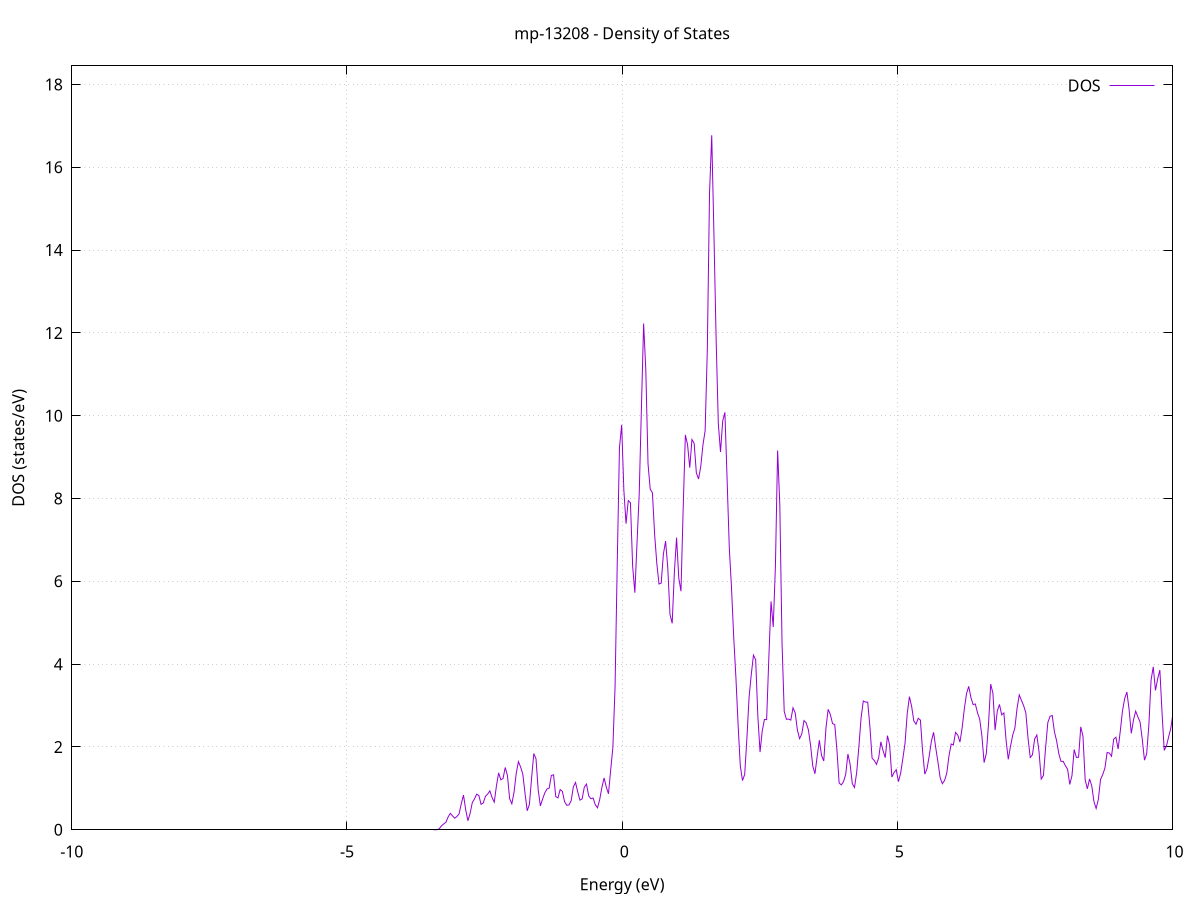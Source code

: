 set title 'mp-13208 - Density of States'
set xlabel 'Energy (eV)'
set ylabel 'DOS (states/eV)'
set grid
set xrange [-10:10]
set yrange [0:18.448]
set xzeroaxis lt -1
set terminal png size 800,600
set output 'mp-13208_dos_gnuplot.png'
plot '-' using 1:2 with lines title 'DOS'
-41.360000 0.000000
-41.320100 0.000000
-41.280200 0.000000
-41.240300 0.000000
-41.200400 0.000000
-41.160500 0.000000
-41.120600 0.000000
-41.080600 0.000000
-41.040700 0.000000
-41.000800 0.000000
-40.960900 0.000000
-40.921000 0.000000
-40.881100 0.000000
-40.841200 0.000000
-40.801200 0.000000
-40.761300 0.000000
-40.721400 0.000000
-40.681500 0.000000
-40.641600 0.000000
-40.601700 0.000000
-40.561800 0.000000
-40.521800 0.000000
-40.481900 0.000000
-40.442000 0.000000
-40.402100 0.000000
-40.362200 0.000000
-40.322300 0.000000
-40.282400 0.000000
-40.242400 0.000000
-40.202500 0.000000
-40.162600 0.000000
-40.122700 0.000000
-40.082800 0.000000
-40.042900 0.000000
-40.003000 0.000000
-39.963000 0.000000
-39.923100 0.000000
-39.883200 0.000000
-39.843300 0.000000
-39.803400 0.000000
-39.763500 0.000000
-39.723600 0.000000
-39.683600 0.000000
-39.643700 0.000000
-39.603800 0.000000
-39.563900 0.000000
-39.524000 0.000000
-39.484100 0.000000
-39.444200 0.000000
-39.404200 0.000000
-39.364300 0.000000
-39.324400 0.000000
-39.284500 0.000000
-39.244600 0.000000
-39.204700 0.000000
-39.164800 0.000000
-39.124800 0.000000
-39.084900 0.000000
-39.045000 0.000000
-39.005100 0.000000
-38.965200 0.000000
-38.925300 0.000000
-38.885400 0.000000
-38.845400 0.000000
-38.805500 0.000000
-38.765600 0.000000
-38.725700 0.000000
-38.685800 0.000000
-38.645900 0.000000
-38.606000 0.000000
-38.566000 0.000000
-38.526100 0.000000
-38.486200 0.000000
-38.446300 0.000000
-38.406400 0.000000
-38.366500 0.000000
-38.326600 0.000000
-38.286600 0.000000
-38.246700 0.000000
-38.206800 0.000000
-38.166900 0.000000
-38.127000 0.000000
-38.087100 0.000000
-38.047200 0.000000
-38.007200 0.000000
-37.967300 0.000000
-37.927400 0.000000
-37.887500 0.000400
-37.847600 0.047000
-37.807700 1.753900
-37.767800 20.888000
-37.727800 86.888800
-37.687900 150.830100
-37.648000 151.873200
-37.608100 120.486200
-37.568200 57.242300
-37.528300 10.621700
-37.488400 0.644400
-37.448400 0.012000
-37.408500 0.000100
-37.368600 0.000000
-37.328700 0.000000
-37.288800 0.000000
-37.248900 0.000000
-37.209000 0.000000
-37.169000 0.000000
-37.129100 0.000000
-37.089200 0.000000
-37.049300 0.000000
-37.009400 0.000000
-36.969500 0.000000
-36.929600 0.000000
-36.889600 0.000000
-36.849700 0.000000
-36.809800 0.000000
-36.769900 0.000000
-36.730000 0.000000
-36.690100 0.000000
-36.650200 0.000000
-36.610200 0.000000
-36.570300 0.000000
-36.530400 0.000000
-36.490500 0.000000
-36.450600 0.000000
-36.410700 0.000000
-36.370800 0.000000
-36.330800 0.000000
-36.290900 0.000000
-36.251000 0.000000
-36.211100 0.000000
-36.171200 0.000000
-36.131300 0.000000
-36.091400 0.000000
-36.051400 0.000000
-36.011500 0.000000
-35.971600 0.000000
-35.931700 0.000000
-35.891800 0.000000
-35.851900 0.000000
-35.812000 0.000000
-35.772000 0.000000
-35.732100 0.000000
-35.692200 0.000000
-35.652300 0.000000
-35.612400 0.000000
-35.572500 0.000000
-35.532600 0.000000
-35.492600 0.000000
-35.452700 0.000000
-35.412800 0.000000
-35.372900 0.000000
-35.333000 0.000000
-35.293100 0.000000
-35.253200 0.000000
-35.213200 0.000000
-35.173300 0.000000
-35.133400 0.000000
-35.093500 0.000000
-35.053600 0.000000
-35.013700 0.000000
-34.973800 0.000000
-34.933800 0.000000
-34.893900 0.000000
-34.854000 0.000000
-34.814100 0.000000
-34.774200 0.000000
-34.734300 0.000000
-34.694400 0.000000
-34.654400 0.000000
-34.614500 0.000000
-34.574600 0.000000
-34.534700 0.000000
-34.494800 0.000000
-34.454900 0.000000
-34.415000 0.000000
-34.375000 0.000000
-34.335100 0.000000
-34.295200 0.000000
-34.255300 0.000000
-34.215400 0.000000
-34.175500 0.000000
-34.135600 0.000000
-34.095600 0.000000
-34.055700 0.000000
-34.015800 0.000000
-33.975900 0.000000
-33.936000 0.000000
-33.896100 0.000000
-33.856200 0.000000
-33.816200 0.000000
-33.776300 0.000000
-33.736400 0.000000
-33.696500 0.000000
-33.656600 0.000000
-33.616700 0.000000
-33.576800 0.000000
-33.536800 0.000000
-33.496900 0.000000
-33.457000 0.000000
-33.417100 0.000000
-33.377200 0.000000
-33.337300 0.000000
-33.297400 0.000000
-33.257400 0.000000
-33.217500 0.000000
-33.177600 0.000000
-33.137700 0.000000
-33.097800 0.000000
-33.057900 0.000000
-33.018000 0.000000
-32.978000 0.000000
-32.938100 0.000000
-32.898200 0.000000
-32.858300 0.000000
-32.818400 0.000000
-32.778500 0.000000
-32.738600 0.000000
-32.698600 0.000000
-32.658700 0.000000
-32.618800 0.000000
-32.578900 0.000000
-32.539000 0.000000
-32.499100 0.000000
-32.459200 0.000000
-32.419200 0.000000
-32.379300 0.000000
-32.339400 0.000000
-32.299500 0.000000
-32.259600 0.000000
-32.219700 0.000000
-32.179800 0.000000
-32.139800 0.000000
-32.099900 0.000000
-32.060000 0.000000
-32.020100 0.000000
-31.980200 0.000000
-31.940300 0.000000
-31.900400 0.000000
-31.860400 0.000000
-31.820500 0.000000
-31.780600 0.000000
-31.740700 0.000000
-31.700800 0.000000
-31.660900 0.000000
-31.621000 0.000000
-31.581000 0.000000
-31.541100 0.000000
-31.501200 0.000000
-31.461300 0.000000
-31.421400 0.000000
-31.381500 0.000000
-31.341600 0.000000
-31.301600 0.000000
-31.261700 0.000000
-31.221800 0.000000
-31.181900 0.000000
-31.142000 0.000000
-31.102100 0.000000
-31.062200 0.000000
-31.022200 0.000000
-30.982300 0.000000
-30.942400 0.000000
-30.902500 0.000000
-30.862600 0.000000
-30.822700 0.000000
-30.782800 0.000000
-30.742800 0.000000
-30.702900 0.000000
-30.663000 0.000000
-30.623100 0.000000
-30.583200 0.000000
-30.543300 0.000000
-30.503400 0.000000
-30.463400 0.000000
-30.423500 0.000000
-30.383600 0.000000
-30.343700 0.000000
-30.303800 0.000000
-30.263900 0.000000
-30.224000 0.000000
-30.184000 0.000000
-30.144100 0.000000
-30.104200 0.000000
-30.064300 0.000000
-30.024400 0.000000
-29.984500 0.000000
-29.944600 0.000000
-29.904600 0.000000
-29.864700 0.000000
-29.824800 0.000000
-29.784900 0.000000
-29.745000 0.000000
-29.705100 0.000000
-29.665200 0.000000
-29.625200 0.000000
-29.585300 0.000000
-29.545400 0.000000
-29.505500 0.000000
-29.465600 0.000000
-29.425700 0.000000
-29.385800 0.000000
-29.345800 0.000000
-29.305900 0.000000
-29.266000 0.000000
-29.226100 0.000000
-29.186200 0.000000
-29.146300 0.000000
-29.106400 0.000000
-29.066400 0.000000
-29.026500 0.000000
-28.986600 0.000000
-28.946700 0.000000
-28.906800 0.000000
-28.866900 0.000000
-28.827000 0.000000
-28.787000 0.000000
-28.747100 0.000000
-28.707200 0.000000
-28.667300 0.000000
-28.627400 0.000000
-28.587500 0.000000
-28.547600 0.000000
-28.507600 0.000000
-28.467700 0.000000
-28.427800 0.000000
-28.387900 0.000000
-28.348000 0.000000
-28.308100 0.000000
-28.268200 0.000000
-28.228200 0.000000
-28.188300 0.000000
-28.148400 0.000000
-28.108500 0.000000
-28.068600 0.000000
-28.028700 0.000000
-27.988800 0.000000
-27.948800 0.000000
-27.908900 0.000000
-27.869000 0.000000
-27.829100 0.000000
-27.789200 0.000000
-27.749300 0.000000
-27.709400 0.000000
-27.669400 0.000000
-27.629500 0.000000
-27.589600 0.000000
-27.549700 0.000000
-27.509800 0.000000
-27.469900 0.000000
-27.430000 0.000000
-27.390000 0.000000
-27.350100 0.000000
-27.310200 0.000000
-27.270300 0.000000
-27.230400 0.000000
-27.190500 0.000000
-27.150600 0.000000
-27.110600 0.000000
-27.070700 0.000000
-27.030800 0.000000
-26.990900 0.000000
-26.951000 0.000000
-26.911100 0.000000
-26.871200 0.000000
-26.831200 0.000000
-26.791300 0.000000
-26.751400 0.000000
-26.711500 0.000000
-26.671600 0.000000
-26.631700 0.000000
-26.591800 0.000000
-26.551800 0.000000
-26.511900 0.000000
-26.472000 0.000000
-26.432100 0.000000
-26.392200 0.000000
-26.352300 0.000000
-26.312400 0.000000
-26.272400 0.000000
-26.232500 0.000000
-26.192600 0.000000
-26.152700 0.000000
-26.112800 0.000000
-26.072900 0.000000
-26.033000 0.000000
-25.993000 0.000000
-25.953100 0.000000
-25.913200 0.000000
-25.873300 0.000000
-25.833400 0.000000
-25.793500 0.000000
-25.753600 0.000000
-25.713600 0.000000
-25.673700 0.000000
-25.633800 0.000000
-25.593900 0.000000
-25.554000 0.000000
-25.514100 0.000000
-25.474200 0.000000
-25.434200 0.000000
-25.394300 0.000000
-25.354400 0.000000
-25.314500 0.000000
-25.274600 0.000000
-25.234700 0.000000
-25.194800 0.000000
-25.154800 0.000000
-25.114900 0.000000
-25.075000 0.000000
-25.035100 0.000000
-24.995200 0.000000
-24.955300 0.000000
-24.915400 0.000000
-24.875400 0.000000
-24.835500 0.000000
-24.795600 0.000000
-24.755700 0.000000
-24.715800 0.000000
-24.675900 0.000000
-24.636000 0.000000
-24.596000 0.000000
-24.556100 0.000000
-24.516200 0.000000
-24.476300 0.000000
-24.436400 0.000000
-24.396500 0.000000
-24.356600 0.000000
-24.316600 0.000000
-24.276700 0.000000
-24.236800 0.000000
-24.196900 0.000000
-24.157000 0.000000
-24.117100 0.000000
-24.077200 0.000000
-24.037200 0.000000
-23.997300 0.000000
-23.957400 0.000000
-23.917500 0.000000
-23.877600 0.000000
-23.837700 0.000000
-23.797800 0.000000
-23.757800 0.000000
-23.717900 0.000000
-23.678000 0.000000
-23.638100 0.000000
-23.598200 0.000000
-23.558300 0.000000
-23.518400 0.000000
-23.478400 0.000000
-23.438500 0.000000
-23.398600 0.000000
-23.358700 0.000000
-23.318800 0.000000
-23.278900 0.000000
-23.239000 0.000000
-23.199000 0.000000
-23.159100 0.000000
-23.119200 0.000000
-23.079300 0.000000
-23.039400 0.000000
-22.999500 0.000000
-22.959600 0.000000
-22.919600 0.000000
-22.879700 0.000000
-22.839800 0.000000
-22.799900 0.000000
-22.760000 0.000000
-22.720100 0.000000
-22.680200 0.000000
-22.640200 0.000000
-22.600300 0.000000
-22.560400 0.000000
-22.520500 0.000000
-22.480600 0.000000
-22.440700 0.000000
-22.400800 0.000000
-22.360800 0.000000
-22.320900 0.000000
-22.281000 0.000000
-22.241100 0.000000
-22.201200 0.000000
-22.161300 0.000000
-22.121400 0.000000
-22.081400 0.000000
-22.041500 0.000000
-22.001600 0.000000
-21.961700 0.000000
-21.921800 0.000000
-21.881900 0.000000
-21.842000 0.000000
-21.802000 0.000000
-21.762100 0.000000
-21.722200 0.000000
-21.682300 0.000000
-21.642400 0.000000
-21.602500 0.000000
-21.562600 0.000000
-21.522600 0.000000
-21.482700 0.000000
-21.442800 0.000000
-21.402900 0.000000
-21.363000 0.000000
-21.323100 0.000000
-21.283200 0.000000
-21.243200 0.000000
-21.203300 0.000000
-21.163400 0.000000
-21.123500 0.000000
-21.083600 0.000000
-21.043700 0.000000
-21.003800 0.000000
-20.963800 0.000000
-20.923900 0.000000
-20.884000 0.000000
-20.844100 0.000000
-20.804200 0.000000
-20.764300 0.000000
-20.724400 0.000000
-20.684400 0.000000
-20.644500 0.000000
-20.604600 0.000000
-20.564700 0.000000
-20.524800 0.000000
-20.484900 0.000000
-20.445000 0.000000
-20.405000 0.000000
-20.365100 0.000000
-20.325200 0.000000
-20.285300 0.000000
-20.245400 0.000000
-20.205500 0.000000
-20.165600 0.000000
-20.125600 0.000000
-20.085700 0.000000
-20.045800 0.000000
-20.005900 0.000000
-19.966000 0.000000
-19.926100 0.000000
-19.886200 0.000000
-19.846200 0.000000
-19.806300 0.000000
-19.766400 0.000000
-19.726500 0.000000
-19.686600 0.000000
-19.646700 0.000000
-19.606800 0.000000
-19.566800 0.000000
-19.526900 0.000000
-19.487000 0.000000
-19.447100 0.000000
-19.407200 0.000000
-19.367300 0.000000
-19.327400 0.000000
-19.287400 0.000000
-19.247500 0.000000
-19.207600 0.000000
-19.167700 0.000000
-19.127800 0.000000
-19.087900 0.000000
-19.048000 0.000000
-19.008000 0.000000
-18.968100 0.000000
-18.928200 0.000000
-18.888300 0.000000
-18.848400 0.000000
-18.808500 0.000000
-18.768600 0.000000
-18.728600 0.000000
-18.688700 0.000000
-18.648800 0.000000
-18.608900 0.000000
-18.569000 0.000000
-18.529100 0.000000
-18.489200 0.000000
-18.449200 0.000000
-18.409300 0.000000
-18.369400 0.000000
-18.329500 0.000000
-18.289600 0.000000
-18.249700 0.000000
-18.209800 0.000000
-18.169800 0.000000
-18.129900 0.000000
-18.090000 0.000000
-18.050100 0.000000
-18.010200 0.000000
-17.970300 0.000000
-17.930400 0.000000
-17.890400 0.000000
-17.850500 0.000000
-17.810600 0.000000
-17.770700 0.000000
-17.730800 0.000000
-17.690900 0.000000
-17.651000 0.000000
-17.611000 0.000000
-17.571100 0.000000
-17.531200 0.000000
-17.491300 0.000000
-17.451400 0.000000
-17.411500 0.000000
-17.371600 0.000000
-17.331600 0.000000
-17.291700 0.000000
-17.251800 0.000000
-17.211900 0.000000
-17.172000 0.000000
-17.132100 0.000000
-17.092200 0.000000
-17.052200 0.000000
-17.012300 0.000000
-16.972400 0.000000
-16.932500 0.000000
-16.892600 0.000000
-16.852700 0.000000
-16.812800 0.000000
-16.772800 0.000000
-16.732900 0.000000
-16.693000 0.000000
-16.653100 0.000000
-16.613200 0.000000
-16.573300 0.000000
-16.533400 0.000000
-16.493400 0.000000
-16.453500 0.000000
-16.413600 0.000000
-16.373700 0.000000
-16.333800 0.000000
-16.293900 0.000000
-16.254000 0.000000
-16.214000 0.000000
-16.174100 0.000000
-16.134200 0.000000
-16.094300 0.000000
-16.054400 0.000000
-16.014500 0.000000
-15.974600 0.000000
-15.934600 0.000000
-15.894700 0.000000
-15.854800 0.000000
-15.814900 0.000000
-15.775000 0.000000
-15.735100 0.000000
-15.695200 0.000000
-15.655200 0.000000
-15.615300 0.000000
-15.575400 0.000000
-15.535500 0.000000
-15.495600 0.000000
-15.455700 0.000000
-15.415800 0.000000
-15.375800 0.000000
-15.335900 0.000000
-15.296000 0.000000
-15.256100 0.000000
-15.216200 0.000000
-15.176300 0.000000
-15.136400 0.000000
-15.096400 0.000000
-15.056500 0.000000
-15.016600 0.000000
-14.976700 0.000000
-14.936800 0.000000
-14.896900 0.000000
-14.857000 0.000000
-14.817000 0.000000
-14.777100 0.000000
-14.737200 0.000000
-14.697300 0.000000
-14.657400 0.000000
-14.617500 0.000000
-14.577600 0.000000
-14.537600 0.000000
-14.497700 0.000000
-14.457800 0.000000
-14.417900 0.000000
-14.378000 0.000000
-14.338100 0.000000
-14.298200 0.000000
-14.258200 0.000000
-14.218300 0.000000
-14.178400 0.000000
-14.138500 0.000000
-14.098600 0.000000
-14.058700 0.000000
-14.018800 0.000000
-13.978800 0.000000
-13.938900 0.000000
-13.899000 0.000000
-13.859100 0.000000
-13.819200 0.000000
-13.779300 0.000000
-13.739400 0.000000
-13.699400 0.000000
-13.659500 0.000000
-13.619600 0.000000
-13.579700 0.000000
-13.539800 0.000000
-13.499900 0.000000
-13.460000 0.000000
-13.420000 0.000000
-13.380100 0.000000
-13.340200 0.000000
-13.300300 0.000000
-13.260400 0.000000
-13.220500 0.000000
-13.180600 0.000000
-13.140600 0.000000
-13.100700 0.000000
-13.060800 0.000000
-13.020900 0.000000
-12.981000 0.000000
-12.941100 0.000000
-12.901200 0.000000
-12.861200 0.000000
-12.821300 0.000000
-12.781400 0.000000
-12.741500 0.000000
-12.701600 0.000000
-12.661700 0.000000
-12.621800 0.000000
-12.581800 0.000000
-12.541900 0.000000
-12.502000 0.000000
-12.462100 0.000000
-12.422200 0.000000
-12.382300 0.000000
-12.342400 0.000000
-12.302400 0.000000
-12.262500 0.000000
-12.222600 0.000000
-12.182700 0.000000
-12.142800 0.000000
-12.102900 0.000000
-12.063000 0.000000
-12.023000 0.000000
-11.983100 0.000000
-11.943200 0.000000
-11.903300 0.000000
-11.863400 0.000000
-11.823500 0.000000
-11.783600 0.000000
-11.743600 0.000000
-11.703700 0.000000
-11.663800 0.000000
-11.623900 0.000000
-11.584000 0.000000
-11.544100 0.000000
-11.504200 0.000000
-11.464200 0.000000
-11.424300 0.000000
-11.384400 0.000000
-11.344500 0.000000
-11.304600 0.000000
-11.264700 0.000000
-11.224800 0.000000
-11.184800 0.000000
-11.144900 0.000000
-11.105000 0.000000
-11.065100 0.000000
-11.025200 0.000000
-10.985300 0.000000
-10.945300 0.000000
-10.905400 0.000000
-10.865500 0.000000
-10.825600 0.000000
-10.785700 0.000000
-10.745800 0.000000
-10.705900 0.000000
-10.665900 0.000000
-10.626000 0.000000
-10.586100 0.000000
-10.546200 0.000000
-10.506300 0.000000
-10.466400 0.000000
-10.426500 0.000000
-10.386500 0.000000
-10.346600 0.000000
-10.306700 0.000000
-10.266800 0.000000
-10.226900 0.000000
-10.187000 0.000000
-10.147100 0.000000
-10.107100 0.000000
-10.067200 0.000000
-10.027300 0.000000
-9.987400 0.000000
-9.947500 0.000000
-9.907600 0.000000
-9.867700 0.000000
-9.827700 0.000000
-9.787800 0.000000
-9.747900 0.000000
-9.708000 0.000000
-9.668100 0.000000
-9.628200 0.000000
-9.588300 0.000000
-9.548300 0.000000
-9.508400 0.000000
-9.468500 0.000000
-9.428600 0.000000
-9.388700 0.000000
-9.348800 0.000000
-9.308900 0.000000
-9.268900 0.000000
-9.229000 0.000000
-9.189100 0.000000
-9.149200 0.000000
-9.109300 0.000000
-9.069400 0.000000
-9.029500 0.000000
-8.989500 0.000000
-8.949600 0.000000
-8.909700 0.000000
-8.869800 0.000000
-8.829900 0.000000
-8.790000 0.000000
-8.750100 0.000000
-8.710100 0.000000
-8.670200 0.000000
-8.630300 0.000000
-8.590400 0.000000
-8.550500 0.000000
-8.510600 0.000000
-8.470700 0.000000
-8.430700 0.000000
-8.390800 0.000000
-8.350900 0.000000
-8.311000 0.000000
-8.271100 0.000000
-8.231200 0.000000
-8.191300 0.000000
-8.151300 0.000000
-8.111400 0.000000
-8.071500 0.000000
-8.031600 0.000000
-7.991700 0.000000
-7.951800 0.000000
-7.911900 0.000000
-7.871900 0.000000
-7.832000 0.000000
-7.792100 0.000000
-7.752200 0.000000
-7.712300 0.000000
-7.672400 0.000000
-7.632500 0.000000
-7.592500 0.000000
-7.552600 0.000000
-7.512700 0.000000
-7.472800 0.000000
-7.432900 0.000000
-7.393000 0.000000
-7.353100 0.000000
-7.313100 0.000000
-7.273200 0.000000
-7.233300 0.000000
-7.193400 0.000000
-7.153500 0.000000
-7.113600 0.000000
-7.073700 0.000000
-7.033700 0.000000
-6.993800 0.000000
-6.953900 0.000000
-6.914000 0.000000
-6.874100 0.000000
-6.834200 0.000000
-6.794300 0.000000
-6.754300 0.000000
-6.714400 0.000000
-6.674500 0.000000
-6.634600 0.000000
-6.594700 0.000000
-6.554800 0.000000
-6.514900 0.000000
-6.474900 0.000000
-6.435000 0.000000
-6.395100 0.000000
-6.355200 0.000000
-6.315300 0.000000
-6.275400 0.000000
-6.235500 0.000000
-6.195500 0.000000
-6.155600 0.000000
-6.115700 0.000000
-6.075800 0.000000
-6.035900 0.000000
-5.996000 0.000000
-5.956100 0.000000
-5.916100 0.000000
-5.876200 0.000000
-5.836300 0.000000
-5.796400 0.000000
-5.756500 0.000000
-5.716600 0.000000
-5.676700 0.000000
-5.636700 0.000000
-5.596800 0.000000
-5.556900 0.000000
-5.517000 0.000000
-5.477100 0.000000
-5.437200 0.000000
-5.397300 0.000000
-5.357300 0.000000
-5.317400 0.000000
-5.277500 0.000000
-5.237600 0.000000
-5.197700 0.000000
-5.157800 0.000000
-5.117900 0.000000
-5.077900 0.000000
-5.038000 0.000000
-4.998100 0.000000
-4.958200 0.000000
-4.918300 0.000000
-4.878400 0.000000
-4.838500 0.000000
-4.798500 0.000000
-4.758600 0.000000
-4.718700 0.000000
-4.678800 0.000000
-4.638900 0.000000
-4.599000 0.000000
-4.559100 0.000000
-4.519100 0.000000
-4.479200 0.000000
-4.439300 0.000000
-4.399400 0.000000
-4.359500 0.000000
-4.319600 0.000000
-4.279700 0.000000
-4.239700 0.000000
-4.199800 0.000000
-4.159900 0.000000
-4.120000 0.000000
-4.080100 0.000000
-4.040200 0.000000
-4.000300 0.000000
-3.960300 0.000000
-3.920400 0.000000
-3.880500 0.000000
-3.840600 0.000000
-3.800700 0.000000
-3.760800 0.000000
-3.720900 0.000000
-3.680900 0.000000
-3.641000 0.000000
-3.601100 0.000000
-3.561200 0.000000
-3.521300 0.000000
-3.481400 0.000000
-3.441500 0.000000
-3.401500 0.000100
-3.361600 0.002400
-3.321700 0.026300
-3.281800 0.096500
-3.241900 0.141500
-3.202000 0.181400
-3.162100 0.308800
-3.122100 0.396600
-3.082200 0.335500
-3.042300 0.280000
-3.002400 0.318700
-2.962500 0.386500
-2.922600 0.631500
-2.882700 0.837500
-2.842700 0.483700
-2.802800 0.217800
-2.762900 0.393200
-2.723000 0.654500
-2.683100 0.745900
-2.643200 0.860300
-2.603300 0.825500
-2.563300 0.614700
-2.523400 0.647400
-2.483500 0.810000
-2.443600 0.861700
-2.403700 0.939900
-2.363800 0.779900
-2.323900 0.667000
-2.283900 1.061400
-2.244000 1.374600
-2.204100 1.205800
-2.164200 1.239400
-2.124300 1.504400
-2.084400 1.311900
-2.044500 0.751900
-2.004500 0.627600
-1.964600 0.904900
-1.924700 1.357800
-1.884800 1.646400
-1.844900 1.516500
-1.805000 1.343500
-1.765100 0.884800
-1.725100 0.458800
-1.685200 0.611800
-1.645300 1.250400
-1.605400 1.839300
-1.565500 1.718200
-1.525600 0.965200
-1.485700 0.575900
-1.445700 0.741900
-1.405800 0.887800
-1.365900 0.984500
-1.326000 1.004800
-1.286100 1.312100
-1.246200 1.327700
-1.206300 0.800700
-1.166300 0.769900
-1.126400 0.971900
-1.086500 0.927900
-1.046600 0.681000
-1.006700 0.591600
-0.966800 0.598900
-0.926900 0.699700
-0.886900 1.033200
-0.847000 1.142400
-0.807100 0.913100
-0.767200 0.716300
-0.727300 0.744600
-0.687400 1.027500
-0.647500 1.105000
-0.607500 0.817200
-0.567600 0.749700
-0.527700 0.767700
-0.487800 0.603100
-0.447900 0.530200
-0.408000 0.729700
-0.368100 1.022200
-0.328100 1.252300
-0.288200 1.034300
-0.248300 0.868700
-0.208400 1.445000
-0.168500 1.987900
-0.128600 3.459000
-0.088700 6.462200
-0.048700 9.230700
-0.008800 9.777400
0.031100 8.198900
0.071000 7.392200
0.110900 7.949800
0.150800 7.897700
0.190700 6.369200
0.230700 5.725300
0.270600 6.936500
0.310500 8.125500
0.350400 10.198600
0.390300 12.225900
0.430200 11.099300
0.470100 8.840800
0.510100 8.225000
0.550000 8.140300
0.589900 7.140200
0.629800 6.433200
0.669700 5.935400
0.709600 5.957400
0.749500 6.657700
0.789500 6.971600
0.829400 6.322300
0.869300 5.202100
0.909200 4.986000
0.949100 6.222900
0.989000 7.053900
1.028900 6.081800
1.068900 5.761000
1.108800 7.749600
1.148700 9.535500
1.188600 9.301200
1.228500 8.744100
1.268400 9.425200
1.308300 9.333000
1.348300 8.620800
1.388200 8.471700
1.428100 8.769600
1.468000 9.292600
1.507900 9.636500
1.547800 11.600600
1.587700 15.374800
1.627700 16.771300
1.667600 14.397200
1.707500 11.861700
1.747400 9.810800
1.787300 9.124000
1.827200 9.872800
1.867100 10.080800
1.907100 8.458200
1.947000 6.809900
1.986900 5.848700
2.026800 4.661400
2.066700 3.685600
2.106600 2.548200
2.146500 1.550200
2.186500 1.188200
2.226400 1.333200
2.266300 2.197800
2.306200 3.199500
2.346100 3.748000
2.386000 4.217200
2.425900 4.108600
2.465900 2.738400
2.505800 1.876200
2.545700 2.389700
2.585600 2.664500
2.625500 2.659800
2.665400 4.156900
2.705300 5.513800
2.745300 4.898200
2.785200 6.376100
2.825100 9.159700
2.865000 7.837500
2.904900 4.522200
2.944800 2.858500
2.984700 2.668100
3.024700 2.673800
3.064600 2.648600
3.104500 2.946300
3.144400 2.822200
3.184300 2.407800
3.224200 2.200600
3.264100 2.312900
3.304100 2.637000
3.344000 2.581500
3.383900 2.415600
3.423800 2.038500
3.463700 1.536900
3.503600 1.353800
3.543500 1.772200
3.583500 2.162400
3.623400 1.793200
3.663300 1.661100
3.703200 2.455600
3.743100 2.908400
3.783000 2.783400
3.822900 2.564600
3.862900 2.540900
3.902800 1.926100
3.942700 1.128300
3.982600 1.083900
4.022500 1.162000
4.062400 1.338900
4.102300 1.830200
4.142300 1.581300
4.182200 1.112200
4.222100 1.021100
4.262000 1.389100
4.301900 2.014500
4.341800 2.706000
4.381700 3.111700
4.421700 3.083900
4.461600 3.083700
4.501500 2.494800
4.541400 1.728700
4.581300 1.674000
4.621200 1.578800
4.661100 1.738700
4.701100 2.124300
4.741000 1.909600
4.780900 1.741600
4.820800 2.272300
4.860700 2.045500
4.900600 1.273200
4.940500 1.381600
4.980500 1.451500
5.020400 1.162300
5.060300 1.365400
5.100200 1.718000
5.140100 2.090100
5.180000 2.806100
5.219900 3.215100
5.259900 2.982900
5.299800 2.628300
5.339700 2.548500
5.379600 2.692000
5.419500 2.648800
5.459400 1.889900
5.499300 1.343500
5.539300 1.472900
5.579200 1.780900
5.619100 2.140300
5.659000 2.353600
5.698900 1.972800
5.738800 1.630500
5.778700 1.253900
5.818700 1.113300
5.858600 1.190900
5.898500 1.367900
5.938400 1.782700
5.978300 2.072000
6.018200 2.046700
6.058100 2.352200
6.098100 2.288900
6.138000 2.118200
6.177900 2.460600
6.217800 2.924600
6.257700 3.289300
6.297600 3.464100
6.337500 3.189600
6.377500 3.023700
6.417400 3.037400
6.457300 2.823800
6.497200 2.669000
6.537100 2.261000
6.577000 1.622600
6.616900 1.841300
6.656900 2.549400
6.696800 3.518800
6.736700 3.299400
6.776600 2.407900
6.816500 2.866100
6.856400 3.027200
6.896300 2.776100
6.936300 2.820900
6.976200 2.160000
7.016100 1.700700
7.056000 2.011900
7.095900 2.282000
7.135800 2.456000
7.175700 2.934500
7.215700 3.255700
7.255600 3.124800
7.295500 2.996800
7.335400 2.820600
7.375300 2.207400
7.415200 1.744700
7.455100 1.810300
7.495100 2.191800
7.535000 2.287700
7.574900 1.884800
7.614800 1.224800
7.654700 1.311500
7.694600 1.986600
7.734500 2.588300
7.774500 2.739000
7.814400 2.760200
7.854300 2.369100
7.894200 2.148900
7.934100 1.838200
7.974000 1.650400
8.013900 1.653200
8.053900 1.546300
8.093800 1.461400
8.133700 1.094500
8.173600 1.309400
8.213500 1.936700
8.253400 1.748000
8.293300 1.751600
8.333300 2.486100
8.373200 2.260000
8.413100 1.209000
8.453000 0.989400
8.492900 1.228100
8.532800 1.062100
8.572700 0.682600
8.612700 0.514700
8.652600 0.732200
8.692500 1.215000
8.732400 1.334400
8.772300 1.490400
8.812200 1.866600
8.852100 1.853300
8.892100 1.775100
8.932000 2.189700
8.971900 2.235500
9.011800 1.949900
9.051700 2.388000
9.091600 2.875000
9.131500 3.170700
9.171500 3.327200
9.211400 2.903800
9.251300 2.328900
9.291200 2.650300
9.331100 2.865100
9.371000 2.724400
9.410900 2.604700
9.450900 2.181500
9.490800 1.681300
9.530700 1.832500
9.570600 2.532000
9.610500 3.612900
9.650400 3.935300
9.690300 3.365900
9.730300 3.642300
9.770200 3.858200
9.810100 2.824000
9.850000 1.917500
9.889900 2.022500
9.929800 2.242500
9.969700 2.454300
10.009700 2.822300
10.049600 2.835100
10.089500 2.385100
10.129400 2.265400
10.169300 2.208200
10.209200 1.869400
10.249100 2.283400
10.289100 3.013100
10.329000 3.612700
10.368900 3.557300
10.408800 3.044000
10.448700 3.018100
10.488600 2.960300
10.528500 2.883100
10.568500 3.051400
10.608400 3.598600
10.648300 3.826500
10.688200 3.407400
10.728100 3.403300
10.768000 4.111500
10.807900 3.836700
10.847900 2.682300
10.887800 2.531000
10.927700 2.782500
10.967600 2.618000
11.007500 2.443200
11.047400 2.326000
11.087300 2.341000
11.127300 2.682700
11.167200 3.229600
11.207100 3.235500
11.247000 3.334900
11.286900 3.524300
11.326800 3.378500
11.366700 3.424700
11.406700 3.796000
11.446600 4.713900
11.486500 4.693900
11.526400 3.573500
11.566300 2.690100
11.606200 2.876200
11.646100 3.737900
11.686100 4.677700
11.726000 4.611900
11.765900 3.567500
11.805800 3.236200
11.845700 3.426900
11.885600 3.409400
11.925500 3.544300
11.965500 3.845300
12.005400 4.014100
12.045300 3.845300
12.085200 3.880500
12.125100 3.559300
12.165000 2.918400
12.204900 2.719900
12.244900 3.021800
12.284800 3.488700
12.324700 4.169800
12.364600 4.112100
12.404500 2.931900
12.444400 2.257200
12.484300 2.422400
12.524300 2.339300
12.564200 2.490700
12.604100 3.221900
12.644000 3.491100
12.683900 2.781700
12.723800 2.193600
12.763700 2.271100
12.803700 2.713900
12.843600 2.924500
12.883500 2.932500
12.923400 3.411700
12.963300 3.761900
13.003200 3.378400
13.043100 2.690700
13.083100 2.529500
13.123000 3.349400
13.162900 4.130800
13.202800 3.866100
13.242700 3.186100
13.282600 3.384700
13.322500 3.886800
13.362500 3.861200
13.402400 3.018400
13.442300 2.372200
13.482200 2.152500
13.522100 2.441700
13.562000 2.380800
13.601900 2.339900
13.641900 2.829600
13.681800 2.859300
13.721700 2.565100
13.761600 2.683100
13.801500 2.693800
13.841400 2.391200
13.881300 2.937400
13.921300 3.871000
13.961200 3.845100
14.001100 3.121500
14.041000 3.289600
14.080900 4.036800
14.120800 3.933200
14.160700 3.339700
14.200700 3.398900
14.240600 3.693100
14.280500 3.836600
14.320400 4.212000
14.360300 4.469700
14.400200 4.453900
14.440100 3.788600
14.480100 3.546900
14.520000 4.048300
14.559900 4.862700
14.599800 5.234600
14.639700 4.835100
14.679600 4.190500
14.719500 3.865800
14.759500 3.567300
14.799400 3.595300
14.839300 3.653000
14.879200 3.574900
14.919100 3.815400
14.959000 4.525800
14.998900 4.731200
15.038900 4.494300
15.078800 4.170700
15.118700 3.662700
15.158600 3.821900
15.198500 4.918100
15.238400 5.016400
15.278300 4.073100
15.318300 3.926900
15.358200 4.466100
15.398100 5.423800
15.438000 5.475000
15.477900 4.504400
15.517800 3.410800
15.557700 3.042200
15.597700 3.253000
15.637600 3.818700
15.677500 4.773100
15.717400 4.736200
15.757300 3.611300
15.797200 2.899100
15.837100 2.982000
15.877100 3.444900
15.917000 3.836000
15.956900 4.339500
15.996800 4.490800
16.036700 3.816400
16.076600 3.189300
16.116500 3.501700
16.156500 4.383100
16.196400 5.023700
16.236300 4.670400
16.276200 3.783000
16.316100 3.417200
16.356000 3.694500
16.395900 4.457300
16.435900 4.485700
16.475800 4.503300
16.515700 4.679100
16.555600 3.960700
16.595500 3.162000
16.635400 3.431100
16.675300 3.643500
16.715300 3.126800
16.755200 3.291600
16.795100 4.253200
16.835000 4.343300
16.874900 4.132500
16.914800 4.514600
16.954700 4.531700
16.994700 4.173300
17.034600 4.090300
17.074500 3.882300
17.114400 3.065000
17.154300 2.270200
17.194200 2.828600
17.234100 3.832500
17.274100 4.027900
17.314000 3.754300
17.353900 3.448000
17.393800 3.320700
17.433700 3.592400
17.473600 3.773000
17.513500 3.737700
17.553500 3.499300
17.593400 2.543300
17.633300 2.603400
17.673200 3.346800
17.713100 3.138500
17.753000 2.906400
17.792900 3.344600
17.832900 4.082300
17.872800 4.020600
17.912700 3.443700
17.952600 3.143300
17.992500 3.464600
18.032400 4.136500
18.072300 3.900100
18.112300 2.661100
18.152200 2.523600
18.192100 4.076000
18.232000 4.923800
18.271900 4.923900
18.311800 5.439600
18.351700 4.822200
18.391700 3.777000
18.431600 4.064000
18.471500 4.586300
18.511400 4.396700
18.551300 4.658600
18.591200 4.825000
18.631100 4.217700
18.671100 4.181300
18.711000 4.634000
18.750900 4.615200
18.790800 4.171700
18.830700 3.621700
18.870600 3.214000
18.910500 3.522600
18.950500 4.029700
18.990400 3.894500
19.030300 3.841200
19.070200 4.262400
19.110100 4.582000
19.150000 4.721500
19.189900 4.790100
19.229900 4.433000
19.269800 4.148000
19.309700 3.951300
19.349600 3.384400
19.389500 2.756900
19.429400 2.549000
19.469300 3.137500
19.509300 3.931400
19.549200 4.515200
19.589100 4.983100
19.629000 4.840000
19.668900 4.612800
19.708800 4.697800
19.748700 4.474500
19.788700 4.576500
19.828600 4.812800
19.868500 4.797900
19.908400 4.930700
19.948300 4.559700
19.988200 4.638900
20.028100 5.205200
20.068100 4.904700
20.108000 4.019600
20.147900 3.585300
20.187800 3.335900
20.227700 3.054900
20.267600 3.294500
20.307500 3.548400
20.347500 3.708500
20.387400 4.262500
20.427300 3.748300
20.467200 2.815000
20.507100 3.186500
20.547000 3.857400
20.586900 3.815700
20.626900 3.109300
20.666800 3.200700
20.706700 3.528900
20.746600 3.074200
20.786500 2.180500
20.826400 2.258300
20.866300 3.527500
20.906300 3.593500
20.946200 3.203100
20.986100 4.075900
21.026000 4.514700
21.065900 3.527600
21.105800 2.558100
21.145700 2.498800
21.185700 3.961900
21.225600 5.637300
21.265500 5.695300
21.305400 4.958900
21.345300 4.418400
21.385200 3.712500
21.425100 3.231000
21.465100 3.293000
21.505000 3.927100
21.544900 4.833100
21.584800 4.434300
21.624700 3.766800
21.664600 3.759200
21.704500 3.642300
21.744500 3.065100
21.784400 2.441000
21.824300 2.473900
21.864200 2.897300
21.904100 3.309000
21.944000 3.057200
21.983900 3.102100
22.023900 4.022000
22.063800 5.079900
22.103700 5.047000
22.143600 4.582100
22.183500 4.272000
22.223400 4.456500
22.263300 4.523000
22.303300 3.868100
22.343200 4.414800
22.383100 4.747500
22.423000 3.527500
22.462900 2.958800
22.502800 3.689800
22.542700 5.212900
22.582700 6.028800
22.622600 5.298600
22.662500 4.499800
22.702400 4.735400
22.742300 4.851300
22.782200 4.107500
22.822100 3.561600
22.862100 3.497600
22.902000 3.499900
22.941900 3.453700
22.981800 3.442200
23.021700 3.085500
23.061600 2.685400
23.101500 3.080200
23.141500 3.652100
23.181400 3.534000
23.221300 3.738300
23.261200 4.744100
23.301100 5.202400
23.341000 4.498800
23.380900 3.870000
23.420900 3.124300
23.460800 3.140900
23.500700 4.277500
23.540600 4.936200
23.580500 4.992900
23.620400 5.190500
23.660300 4.899100
23.700300 3.934200
23.740200 3.213300
23.780100 3.254700
23.820000 2.883000
23.859900 2.442800
23.899800 2.934200
23.939700 3.930900
23.979700 4.682800
24.019600 4.750500
24.059500 4.440000
24.099400 3.673700
24.139300 2.818500
24.179200 3.227700
24.219100 4.144500
24.259100 4.162000
24.299000 3.957200
24.338900 4.393200
24.378800 5.003200
24.418700 5.244800
24.458600 5.084200
24.498500 5.933300
24.538500 7.131700
24.578400 6.298500
24.618300 4.258000
24.658200 3.490800
24.698100 3.600000
24.738000 3.793200
24.777900 4.012900
24.817900 4.460900
24.857800 4.342900
24.897700 3.925500
24.937600 4.372100
24.977500 4.400300
25.017400 4.347100
25.057300 4.903300
25.097300 5.646100
25.137200 5.824000
25.177100 5.686200
25.217000 6.076500
25.256900 6.381800
25.296800 5.561200
25.336700 5.059800
25.376700 5.020800
25.416600 4.530600
25.456500 4.828800
25.496400 5.567600
25.536300 6.300300
25.576200 5.791100
25.616100 5.107500
25.656100 5.069800
25.696000 4.603400
25.735900 4.177500
25.775800 4.276600
25.815700 4.805100
25.855600 5.070100
25.895500 4.366300
25.935500 3.942600
25.975400 4.030000
26.015300 3.832900
26.055200 3.847800
26.095100 4.394700
26.135000 4.928900
26.174900 5.139400
26.214900 4.730900
26.254800 4.046300
26.294700 3.409400
26.334600 2.666400
26.374500 2.617500
26.414400 3.109700
26.454300 4.321600
26.494300 6.139200
26.534200 6.335900
26.574100 4.639500
26.614000 3.220000
26.653900 3.868300
26.693800 5.024400
26.733700 5.080500
26.773700 5.143700
26.813600 5.633000
26.853500 6.462800
26.893400 7.265700
26.933300 7.224000
26.973200 6.896800
27.013100 6.369700
27.053100 4.907900
27.093000 4.238300
27.132900 3.953100
27.172800 4.046100
27.212700 4.557300
27.252600 4.547200
27.292500 3.621900
27.332500 3.686200
27.372400 4.044900
27.412300 3.859500
27.452200 4.397800
27.492100 5.028100
27.532000 5.364200
27.571900 5.624500
27.611900 5.184300
27.651800 4.356700
27.691700 4.681900
27.731600 5.466700
27.771500 5.565500
27.811400 5.502000
27.851300 5.048500
27.891300 4.467300
27.931200 3.842400
27.971100 4.004300
28.011000 4.618200
28.050900 5.754300
28.090800 6.943600
28.130700 5.960200
28.170700 3.982500
28.210600 3.279500
28.250500 3.695900
28.290400 4.222900
28.330300 5.131900
28.370200 5.275300
28.410100 5.385200
28.450100 5.924700
28.490000 5.828300
28.529900 4.954400
28.569800 4.125000
28.609700 4.600200
28.649600 5.541700
28.689500 4.842900
28.729500 3.495900
28.769400 4.128000
28.809300 5.520100
28.849200 4.592000
28.889100 3.671300
28.929000 3.727500
28.968900 4.109200
29.008900 4.055300
29.048800 3.715700
29.088700 4.552200
29.128600 4.853400
29.168500 4.058300
29.208400 3.390800
29.248300 2.935200
29.288300 3.158200
29.328200 3.679300
29.368100 3.393900
29.408000 3.835700
29.447900 4.321500
29.487800 3.911100
29.527700 3.617700
29.567700 3.850100
29.607600 4.948000
29.647500 5.942400
29.687400 6.452800
29.727300 6.615600
29.767200 5.244500
29.807100 3.738500
29.847100 4.082700
29.887000 4.678400
29.926900 4.365100
29.966800 3.682700
30.006700 3.368400
30.046600 3.695200
30.086500 3.351300
30.126500 3.426100
30.166400 4.193700
30.206300 4.430500
30.246200 3.586600
30.286100 3.448900
30.326000 4.435700
30.365900 5.334000
30.405900 5.385900
30.445800 5.224700
30.485700 5.081200
30.525600 4.610700
30.565500 4.957000
30.605400 5.698600
30.645300 5.774600
30.685300 5.247000
30.725200 4.682700
30.765100 4.198400
30.805000 3.869800
30.844900 3.812000
30.884800 4.499000
30.924700 5.154700
30.964700 5.348300
31.004600 5.218500
31.044500 4.380700
31.084400 3.690600
31.124300 3.651600
31.164200 4.407300
31.204100 6.123800
31.244100 6.251400
31.284000 4.387800
31.323900 3.847100
31.363800 5.007400
31.403700 5.670200
31.443600 6.127600
31.483500 5.872500
31.523500 4.976000
31.563400 4.978100
31.603300 4.984500
31.643200 5.255800
31.683100 5.841900
31.723000 5.127300
31.762900 3.365000
31.802900 2.974700
31.842800 3.606000
31.882700 3.587900
31.922600 3.358200
31.962500 3.923700
32.002400 4.452600
32.042300 4.827700
32.082300 5.593500
32.122200 5.181300
32.162100 3.984200
32.202000 3.758000
32.241900 4.923700
32.281800 5.534800
32.321700 4.253000
32.361700 3.638600
32.401600 4.351300
32.441500 4.975200
32.481400 4.940000
32.521300 4.787200
32.561200 4.597600
32.601100 4.586400
32.641100 4.613100
32.681000 4.362500
32.720900 4.502200
32.760800 4.621900
32.800700 3.806100
32.840600 3.145400
32.880600 2.826800
32.920500 2.927500
32.960400 4.154200
33.000300 5.346100
33.040200 5.119200
33.080100 5.123900
33.120000 5.459700
33.160000 5.051600
33.199900 3.847200
33.239800 3.447100
33.279700 3.387100
33.319600 2.683900
33.359500 2.173700
33.399400 2.057500
33.439400 1.997200
33.479300 1.798300
33.519200 1.508200
33.559100 1.529300
33.599000 1.714500
33.638900 1.632900
33.678800 2.035000
33.718800 2.168200
33.758700 1.663600
33.798600 1.139300
33.838500 0.855300
33.878400 0.940600
33.918300 1.071500
33.958200 0.716000
33.998200 0.534700
34.038100 0.591300
34.078000 0.437700
34.117900 0.370400
34.157800 0.435300
34.197700 0.466100
34.237600 0.428800
34.277600 0.411100
34.317500 0.383300
34.357400 0.277000
34.397300 0.210800
34.437200 0.201800
34.477100 0.189200
34.517000 0.097800
34.557000 0.019800
34.596900 0.001600
34.636800 0.004400
34.676700 0.025500
34.716600 0.057800
34.756500 0.085200
34.796400 0.095500
34.836400 0.072200
34.876300 0.044500
34.916200 0.014000
34.956100 0.001500
34.996000 0.000100
35.035900 0.000000
35.075800 0.000000
35.115800 0.000000
35.155700 0.000000
35.195600 0.000000
35.235500 0.000000
35.275400 0.000000
35.315300 0.000000
35.355200 0.000000
35.395200 0.000000
35.435100 0.000000
35.475000 0.000000
35.514900 0.000000
35.554800 0.000000
35.594700 0.000000
35.634600 0.000000
35.674600 0.000000
35.714500 0.000000
35.754400 0.000000
35.794300 0.000000
35.834200 0.000000
35.874100 0.000000
35.914000 0.000000
35.954000 0.000000
35.993900 0.000000
36.033800 0.000000
36.073700 0.000000
36.113600 0.000000
36.153500 0.000000
36.193400 0.000000
36.233400 0.000000
36.273300 0.000000
36.313200 0.000000
36.353100 0.000000
36.393000 0.000000
36.432900 0.000000
36.472800 0.000000
36.512800 0.000000
36.552700 0.000000
36.592600 0.000000
36.632500 0.000000
36.672400 0.000000
36.712300 0.000000
36.752200 0.000000
36.792200 0.000000
36.832100 0.000000
36.872000 0.000000
36.911900 0.000000
36.951800 0.000000
36.991700 0.000000
37.031600 0.000000
37.071600 0.000000
37.111500 0.000000
37.151400 0.000000
37.191300 0.000000
37.231200 0.000000
37.271100 0.000000
37.311000 0.000000
37.351000 0.000000
37.390900 0.000000
37.430800 0.000000
37.470700 0.000000
37.510600 0.000000
37.550500 0.000000
37.590400 0.000000
37.630400 0.000000
37.670300 0.000000
37.710200 0.000000
37.750100 0.000000
37.790000 0.000000
37.829900 0.000000
37.869800 0.000000
37.909800 0.000000
37.949700 0.000000
37.989600 0.000000
38.029500 0.000000
38.069400 0.000000
38.109300 0.000000
38.149200 0.000000
38.189200 0.000000
38.229100 0.000000
38.269000 0.000000
38.308900 0.000000
38.348800 0.000000
38.388700 0.000000
38.428600 0.000000
38.468600 0.000000
e
